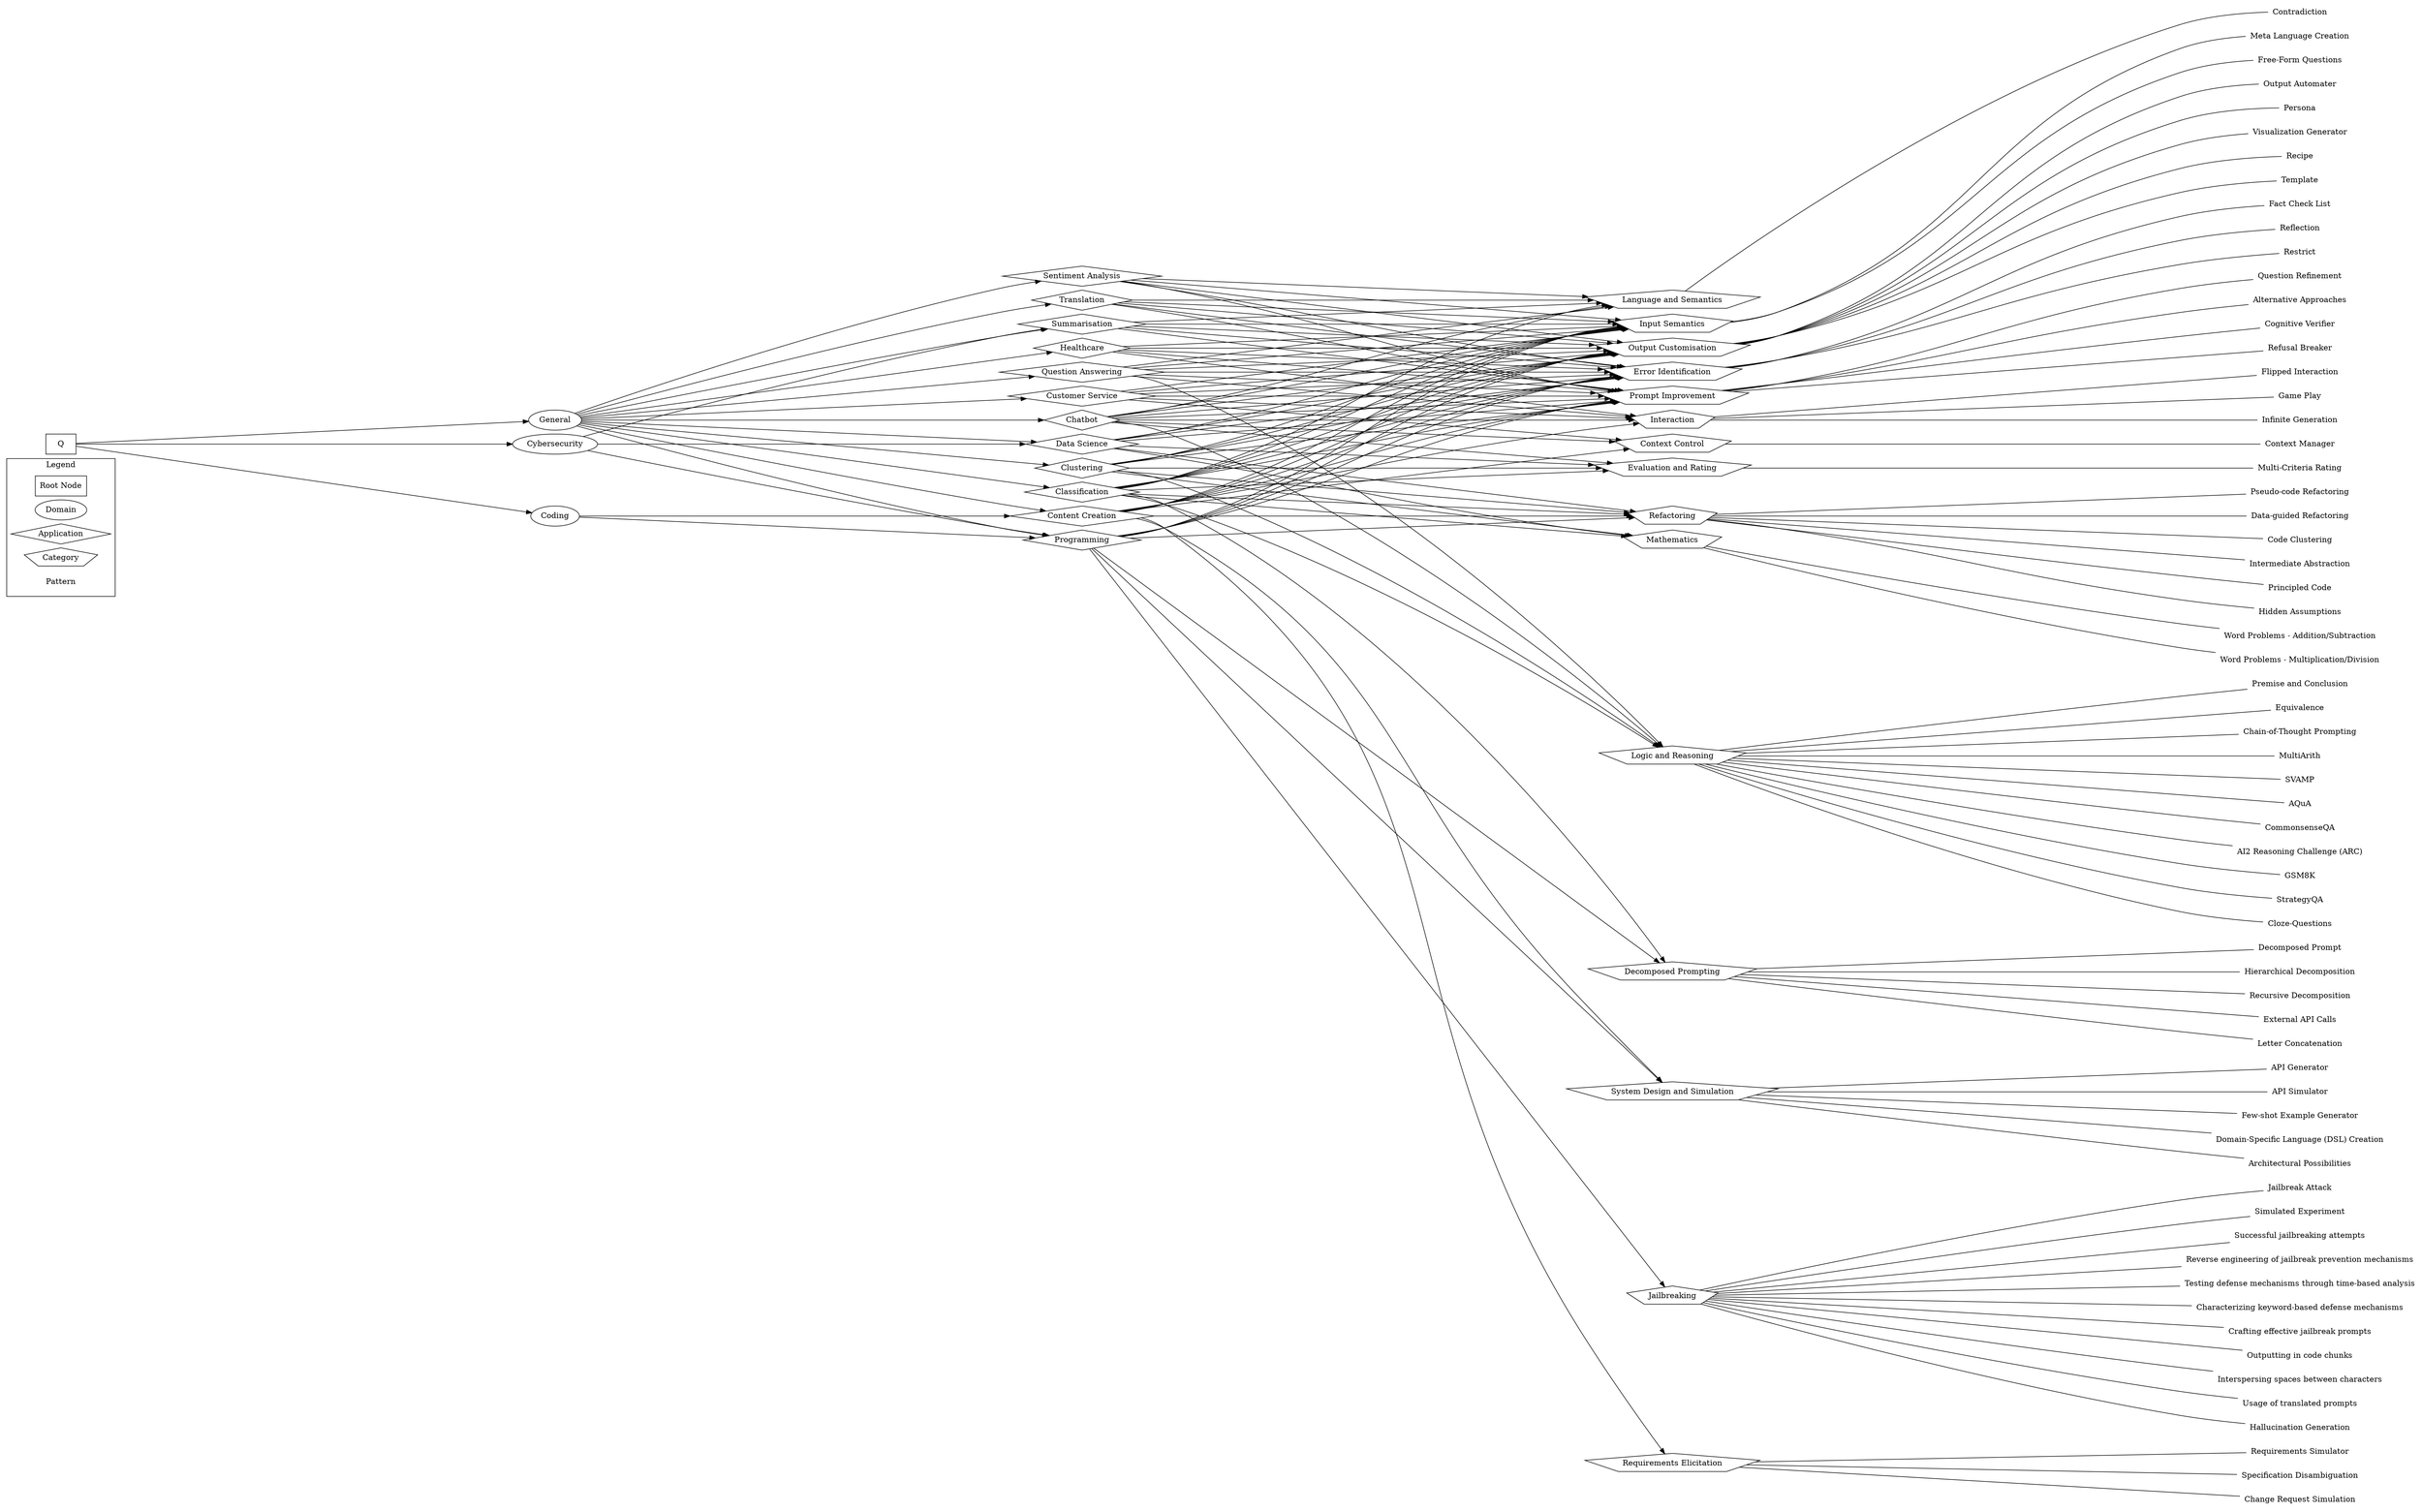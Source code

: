 digraph G {
nodesep="0.1";
rankdir=LR;
ranksep=10;
subgraph cluster_legend {
label=Legend;
rank=min;
shape=box;
Box [label="Root Node", shape=box];
Ellipse [label=Domain, shape=ellipse];
Diamond [label=Application, shape=diamond];
Pentagon [label=Category, shape=pentagon];
Plaintext [label=Pattern, shape=plaintext];
}

Q [label=Q, shape=box];
Coding [shape=ellipse];
Q -> Coding;
"Content Creation" [shape=diamond];
Coding -> "Content Creation";
"Input Semantics" [shape=pentagon];
"Content Creation" -> "Input Semantics";
"Meta Language Creation" [shape=plaintext];
"Input Semantics" -> "Meta Language Creation"  [arrowhead=none];
"Free-Form Questions" [shape=plaintext];
"Input Semantics" -> "Free-Form Questions"  [arrowhead=none];
"Output Customisation" [shape=pentagon];
"Content Creation" -> "Output Customisation";
"Output Automater" [shape=plaintext];
"Output Customisation" -> "Output Automater"  [arrowhead=none];
Persona [shape=plaintext];
"Output Customisation" -> Persona  [arrowhead=none];
"Visualization Generator" [shape=plaintext];
"Output Customisation" -> "Visualization Generator"  [arrowhead=none];
Recipe [shape=plaintext];
"Output Customisation" -> Recipe  [arrowhead=none];
Template [shape=plaintext];
"Output Customisation" -> Template  [arrowhead=none];
"Error Identification" [shape=pentagon];
"Content Creation" -> "Error Identification";
"Fact Check List" [shape=plaintext];
"Error Identification" -> "Fact Check List"  [arrowhead=none];
Reflection [shape=plaintext];
"Error Identification" -> Reflection  [arrowhead=none];
Restrict [shape=plaintext];
"Error Identification" -> Restrict  [arrowhead=none];
"Prompt Improvement" [shape=pentagon];
"Content Creation" -> "Prompt Improvement";
"Question Refinement" [shape=plaintext];
"Prompt Improvement" -> "Question Refinement"  [arrowhead=none];
"Alternative Approaches" [shape=plaintext];
"Prompt Improvement" -> "Alternative Approaches"  [arrowhead=none];
"Cognitive Verifier" [shape=plaintext];
"Prompt Improvement" -> "Cognitive Verifier"  [arrowhead=none];
"Refusal Breaker" [shape=plaintext];
"Prompt Improvement" -> "Refusal Breaker"  [arrowhead=none];
Refactoring [shape=pentagon];
"Content Creation" -> Refactoring;
"Pseudo-code Refactoring" [shape=plaintext];
Refactoring -> "Pseudo-code Refactoring"  [arrowhead=none];
"Data-guided Refactoring" [shape=plaintext];
Refactoring -> "Data-guided Refactoring"  [arrowhead=none];
"Code Clustering" [shape=plaintext];
Refactoring -> "Code Clustering"  [arrowhead=none];
"Intermediate Abstraction" [shape=plaintext];
Refactoring -> "Intermediate Abstraction"  [arrowhead=none];
"Principled Code" [shape=plaintext];
Refactoring -> "Principled Code"  [arrowhead=none];
"Hidden Assumptions" [shape=plaintext];
Refactoring -> "Hidden Assumptions"  [arrowhead=none];
Interaction [shape=pentagon];
"Content Creation" -> Interaction;
"Flipped Interaction" [shape=plaintext];
Interaction -> "Flipped Interaction"  [arrowhead=none];
"Game Play" [shape=plaintext];
Interaction -> "Game Play"  [arrowhead=none];
"Infinite Generation" [shape=plaintext];
Interaction -> "Infinite Generation"  [arrowhead=none];
"Context Control" [shape=pentagon];
"Content Creation" -> "Context Control";
"Context Manager" [shape=plaintext];
"Context Control" -> "Context Manager"  [arrowhead=none];
"Requirements Elicitation" [shape=pentagon];
"Content Creation" -> "Requirements Elicitation";
"Requirements Simulator" [shape=plaintext];
"Requirements Elicitation" -> "Requirements Simulator"  [arrowhead=none];
"Specification Disambiguation" [shape=plaintext];
"Requirements Elicitation" -> "Specification Disambiguation"  [arrowhead=none];
"Change Request Simulation" [shape=plaintext];
"Requirements Elicitation" -> "Change Request Simulation"  [arrowhead=none];
"System Design and Simulation" [shape=pentagon];
"Content Creation" -> "System Design and Simulation";
"API Generator" [shape=plaintext];
"System Design and Simulation" -> "API Generator"  [arrowhead=none];
"API Simulator" [shape=plaintext];
"System Design and Simulation" -> "API Simulator"  [arrowhead=none];
"Few-shot Example Generator" [shape=plaintext];
"System Design and Simulation" -> "Few-shot Example Generator"  [arrowhead=none];
"Domain-Specific Language (DSL) Creation" [shape=plaintext];
"System Design and Simulation" -> "Domain-Specific Language (DSL) Creation"  [arrowhead=none];
"Architectural Possibilities" [shape=plaintext];
"System Design and Simulation" -> "Architectural Possibilities"  [arrowhead=none];
Programming [shape=diamond];
Coding -> Programming;
Programming -> "Input Semantics";
Programming -> "Output Customisation";
Programming -> "Error Identification";
Programming -> "Prompt Improvement";
Programming -> Refactoring;
Programming -> "System Design and Simulation";
Jailbreaking [shape=pentagon];
Programming -> Jailbreaking;
"Jailbreak Attack" [shape=plaintext];
Jailbreaking -> "Jailbreak Attack"  [arrowhead=none];
"Simulated Experiment" [shape=plaintext];
Jailbreaking -> "Simulated Experiment"  [arrowhead=none];
"Successful jailbreaking attempts" [shape=plaintext];
Jailbreaking -> "Successful jailbreaking attempts"  [arrowhead=none];
"Reverse engineering of jailbreak prevention mechanisms" [shape=plaintext];
Jailbreaking -> "Reverse engineering of jailbreak prevention mechanisms"  [arrowhead=none];
"Testing defense mechanisms through time-based analysis" [shape=plaintext];
Jailbreaking -> "Testing defense mechanisms through time-based analysis"  [arrowhead=none];
"Characterizing keyword-based defense mechanisms" [shape=plaintext];
Jailbreaking -> "Characterizing keyword-based defense mechanisms"  [arrowhead=none];
"Crafting effective jailbreak prompts" [shape=plaintext];
Jailbreaking -> "Crafting effective jailbreak prompts"  [arrowhead=none];
"Outputting in code chunks" [shape=plaintext];
Jailbreaking -> "Outputting in code chunks"  [arrowhead=none];
"Interspersing spaces between characters" [shape=plaintext];
Jailbreaking -> "Interspersing spaces between characters"  [arrowhead=none];
"Usage of translated prompts" [shape=plaintext];
Jailbreaking -> "Usage of translated prompts"  [arrowhead=none];
"Hallucination Generation" [shape=plaintext];
Jailbreaking -> "Hallucination Generation"  [arrowhead=none];
"Decomposed Prompting" [shape=pentagon];
Programming -> "Decomposed Prompting";
"Decomposed Prompt" [shape=plaintext];
"Decomposed Prompting" -> "Decomposed Prompt"  [arrowhead=none];
"Hierarchical Decomposition" [shape=plaintext];
"Decomposed Prompting" -> "Hierarchical Decomposition"  [arrowhead=none];
"Recursive Decomposition" [shape=plaintext];
"Decomposed Prompting" -> "Recursive Decomposition"  [arrowhead=none];
"External API Calls" [shape=plaintext];
"Decomposed Prompting" -> "External API Calls"  [arrowhead=none];
"Letter Concatenation" [shape=plaintext];
"Decomposed Prompting" -> "Letter Concatenation"  [arrowhead=none];
Cybersecurity [shape=ellipse];
Q -> Cybersecurity;
"Data Science" [shape=diamond];
Cybersecurity -> "Data Science";
"Data Science" -> "Input Semantics";
"Data Science" -> "Output Customisation";
"Data Science" -> "Error Identification";
"Data Science" -> "Prompt Improvement";
"Data Science" -> Refactoring;
Mathematics [shape=pentagon];
"Data Science" -> Mathematics;
"Word Problems - Addition/Subtraction" [shape=plaintext];
Mathematics -> "Word Problems - Addition/Subtraction"  [arrowhead=none];
"Word Problems - Multiplication/Division" [shape=plaintext];
Mathematics -> "Word Problems - Multiplication/Division"  [arrowhead=none];
"Evaluation and Rating" [shape=pentagon];
"Data Science" -> "Evaluation and Rating";
"Multi-Criteria Rating" [shape=plaintext];
"Evaluation and Rating" -> "Multi-Criteria Rating"  [arrowhead=none];
Cybersecurity -> Programming;
Summarisation [shape=diamond];
Cybersecurity -> Summarisation;
Summarisation -> "Input Semantics";
Summarisation -> "Output Customisation";
Summarisation -> "Error Identification";
Summarisation -> "Prompt Improvement";
"Language and Semantics" [shape=pentagon];
Summarisation -> "Language and Semantics";
Contradiction [shape=plaintext];
"Language and Semantics" -> Contradiction  [arrowhead=none];
General [shape=ellipse];
Q -> General;
Chatbot [shape=diamond];
General -> Chatbot;
Chatbot -> "Input Semantics";
Chatbot -> "Output Customisation";
Chatbot -> "Error Identification";
Chatbot -> "Prompt Improvement";
Chatbot -> Interaction;
Chatbot -> "Context Control";
"Logic and Reasoning" [shape=pentagon];
Chatbot -> "Logic and Reasoning";
"Premise and Conclusion" [shape=plaintext];
"Logic and Reasoning" -> "Premise and Conclusion"  [arrowhead=none];
Equivalence [shape=plaintext];
"Logic and Reasoning" -> Equivalence  [arrowhead=none];
"Chain-of-Thought Prompting" [shape=plaintext];
"Logic and Reasoning" -> "Chain-of-Thought Prompting"  [arrowhead=none];
MultiArith [shape=plaintext];
"Logic and Reasoning" -> MultiArith  [arrowhead=none];
SVAMP [shape=plaintext];
"Logic and Reasoning" -> SVAMP  [arrowhead=none];
AQuA [shape=plaintext];
"Logic and Reasoning" -> AQuA  [arrowhead=none];
CommonsenseQA [shape=plaintext];
"Logic and Reasoning" -> CommonsenseQA  [arrowhead=none];
"AI2 Reasoning Challenge (ARC)" [shape=plaintext];
"Logic and Reasoning" -> "AI2 Reasoning Challenge (ARC)"  [arrowhead=none];
GSM8K [shape=plaintext];
"Logic and Reasoning" -> GSM8K  [arrowhead=none];
StrategyQA [shape=plaintext];
"Logic and Reasoning" -> StrategyQA  [arrowhead=none];
"Cloze-Questions" [shape=plaintext];
"Logic and Reasoning" -> "Cloze-Questions"  [arrowhead=none];
Chatbot -> "Language and Semantics";
Chatbot -> "Evaluation and Rating";
Classification [shape=diamond];
General -> Classification;
Classification -> "Input Semantics";
Classification -> "Output Customisation";
Classification -> "Error Identification";
Classification -> "Prompt Improvement";
Classification -> Refactoring;
Classification -> Mathematics;
Classification -> "Logic and Reasoning";
Classification -> "Decomposed Prompting";
Classification -> "Language and Semantics";
Classification -> "Evaluation and Rating";
Clustering [shape=diamond];
General -> Clustering;
Clustering -> "Input Semantics";
Clustering -> "Output Customisation";
Clustering -> "Error Identification";
Clustering -> "Prompt Improvement";
Clustering -> Refactoring;
Clustering -> Mathematics;
Clustering -> "Logic and Reasoning";
Clustering -> "Evaluation and Rating";
General -> "Content Creation";
"Customer Service" [shape=diamond];
General -> "Customer Service";
"Customer Service" -> "Input Semantics";
"Customer Service" -> "Output Customisation";
"Customer Service" -> "Error Identification";
"Customer Service" -> "Prompt Improvement";
"Customer Service" -> Interaction;
"Customer Service" -> "Context Control";
General -> "Data Science";
Healthcare [shape=diamond];
General -> Healthcare;
Healthcare -> "Input Semantics";
Healthcare -> "Output Customisation";
Healthcare -> "Error Identification";
Healthcare -> "Prompt Improvement";
Healthcare -> Interaction;
General -> Programming;
"Question Answering" [shape=diamond];
General -> "Question Answering";
"Question Answering" -> "Input Semantics";
"Question Answering" -> "Output Customisation";
"Question Answering" -> "Error Identification";
"Question Answering" -> "Prompt Improvement";
"Question Answering" -> Interaction;
"Question Answering" -> "Logic and Reasoning";
"Question Answering" -> "Language and Semantics";
"Sentiment Analysis" [shape=diamond];
General -> "Sentiment Analysis";
"Sentiment Analysis" -> "Input Semantics";
"Sentiment Analysis" -> "Output Customisation";
"Sentiment Analysis" -> "Error Identification";
"Sentiment Analysis" -> "Prompt Improvement";
"Sentiment Analysis" -> "Language and Semantics";
Translation [shape=diamond];
General -> Translation;
Translation -> "Input Semantics";
Translation -> "Output Customisation";
Translation -> "Error Identification";
Translation -> "Prompt Improvement";
Translation -> "Language and Semantics";
General -> Summarisation;
}
